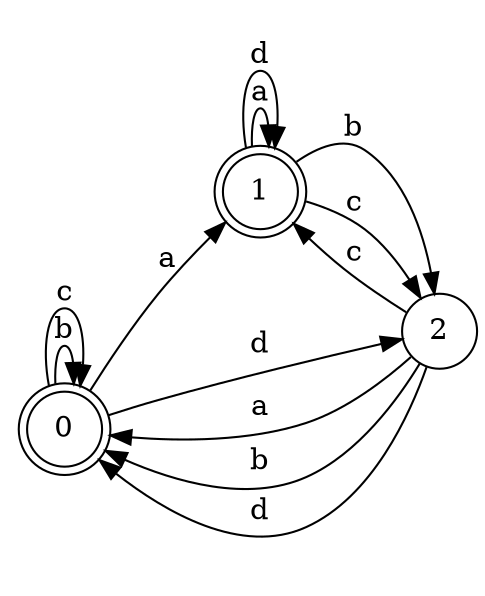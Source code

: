 digraph n3_8 {
__start0 [label="" shape="none"];

rankdir=LR;
size="8,5";

s0 [style="rounded,filled", color="black", fillcolor="white" shape="doublecircle", label="0"];
s1 [style="rounded,filled", color="black", fillcolor="white" shape="doublecircle", label="1"];
s2 [style="filled", color="black", fillcolor="white" shape="circle", label="2"];
s0 -> s1 [label="a"];
s0 -> s0 [label="b"];
s0 -> s0 [label="c"];
s0 -> s2 [label="d"];
s1 -> s1 [label="a"];
s1 -> s2 [label="b"];
s1 -> s2 [label="c"];
s1 -> s1 [label="d"];
s2 -> s0 [label="a"];
s2 -> s0 [label="b"];
s2 -> s1 [label="c"];
s2 -> s0 [label="d"];

}